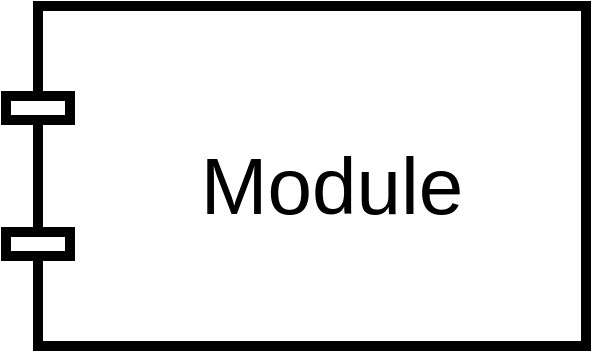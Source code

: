 <mxfile version="10.6.7" type="github"><diagram id="LkqPJMeyNGLPlRpgY2eG" name="Page-1"><mxGraphModel dx="1158" dy="758" grid="1" gridSize="10" guides="1" tooltips="1" connect="1" arrows="1" fold="1" page="1" pageScale="1" pageWidth="850" pageHeight="1100" math="0" shadow="0"><root><mxCell id="0"/><mxCell id="1" parent="0"/><mxCell id="VLRVxPgvhakDuLty1u3X-1" value="Module" style="shape=component;align=center;spacingLeft=36;fontSize=40;strokeWidth=5;" vertex="1" parent="1"><mxGeometry x="290" y="140" width="290" height="170" as="geometry"/></mxCell></root></mxGraphModel></diagram></mxfile>